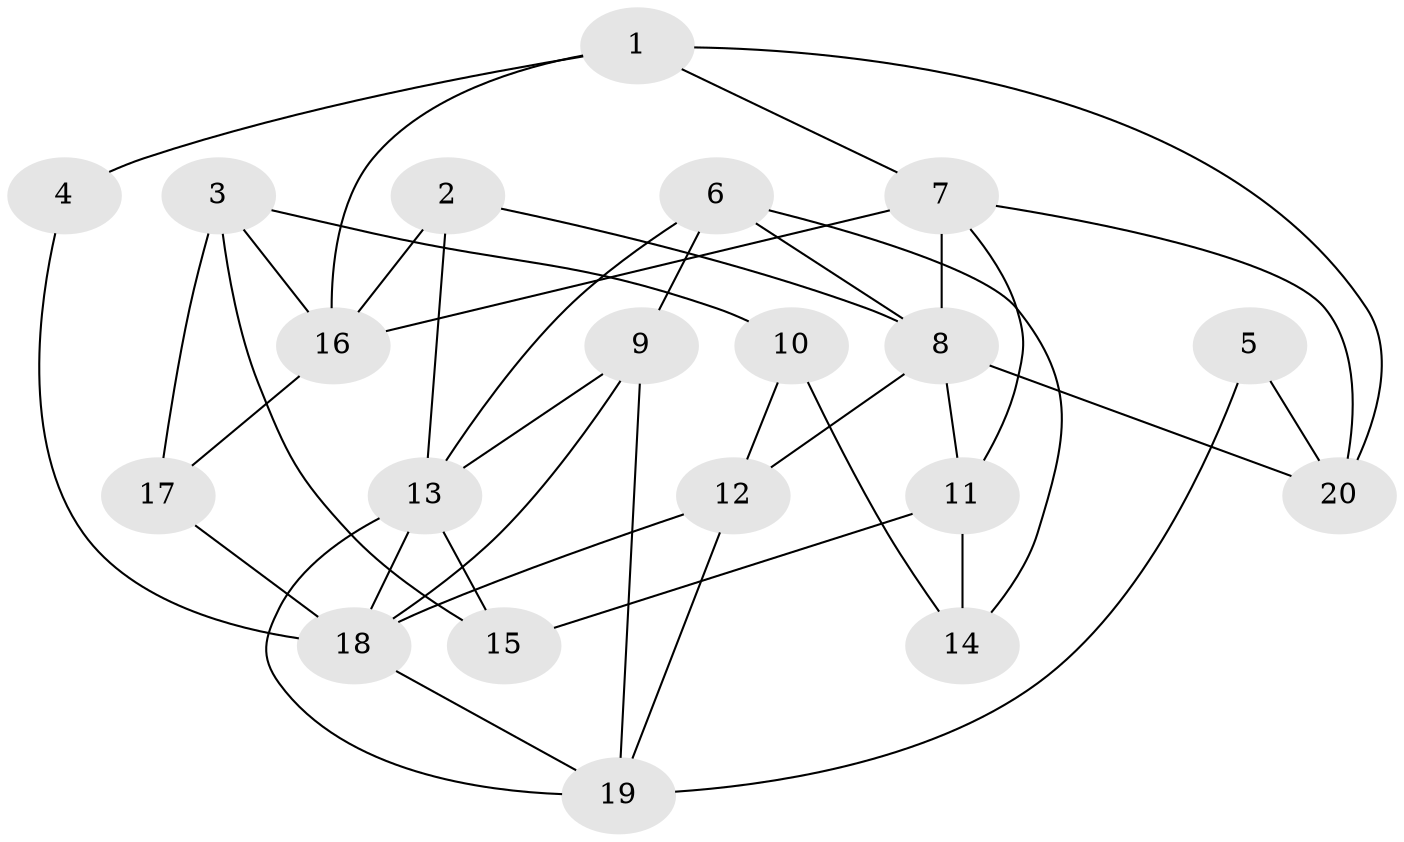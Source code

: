 // Generated by graph-tools (version 1.1) at 2025/46/02/15/25 05:46:28]
// undirected, 20 vertices, 40 edges
graph export_dot {
graph [start="1"]
  node [color=gray90,style=filled];
  1;
  2;
  3;
  4;
  5;
  6;
  7;
  8;
  9;
  10;
  11;
  12;
  13;
  14;
  15;
  16;
  17;
  18;
  19;
  20;
  1 -- 7;
  1 -- 20;
  1 -- 4;
  1 -- 16;
  2 -- 16;
  2 -- 13;
  2 -- 8;
  3 -- 16;
  3 -- 15;
  3 -- 10;
  3 -- 17;
  4 -- 18;
  5 -- 20;
  5 -- 19;
  6 -- 8;
  6 -- 13;
  6 -- 9;
  6 -- 14;
  7 -- 16;
  7 -- 8;
  7 -- 11;
  7 -- 20;
  8 -- 11;
  8 -- 12;
  8 -- 20;
  9 -- 19;
  9 -- 13;
  9 -- 18;
  10 -- 12;
  10 -- 14;
  11 -- 14;
  11 -- 15;
  12 -- 18;
  12 -- 19;
  13 -- 18;
  13 -- 15;
  13 -- 19;
  16 -- 17;
  17 -- 18;
  18 -- 19;
}
